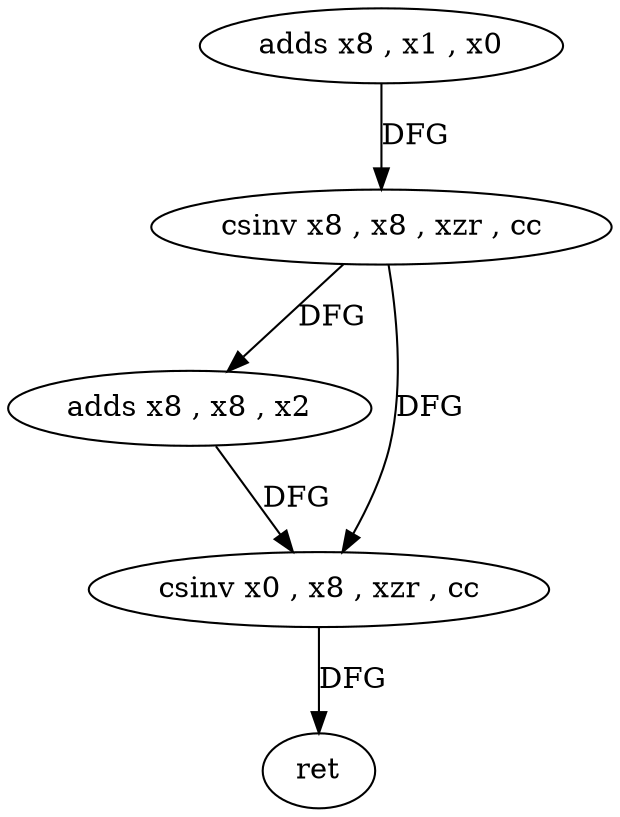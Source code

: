 digraph "func" {
"297208" [label = "adds x8 , x1 , x0" ]
"297212" [label = "csinv x8 , x8 , xzr , cc" ]
"297216" [label = "adds x8 , x8 , x2" ]
"297220" [label = "csinv x0 , x8 , xzr , cc" ]
"297224" [label = "ret" ]
"297208" -> "297212" [ label = "DFG" ]
"297212" -> "297216" [ label = "DFG" ]
"297212" -> "297220" [ label = "DFG" ]
"297216" -> "297220" [ label = "DFG" ]
"297220" -> "297224" [ label = "DFG" ]
}
